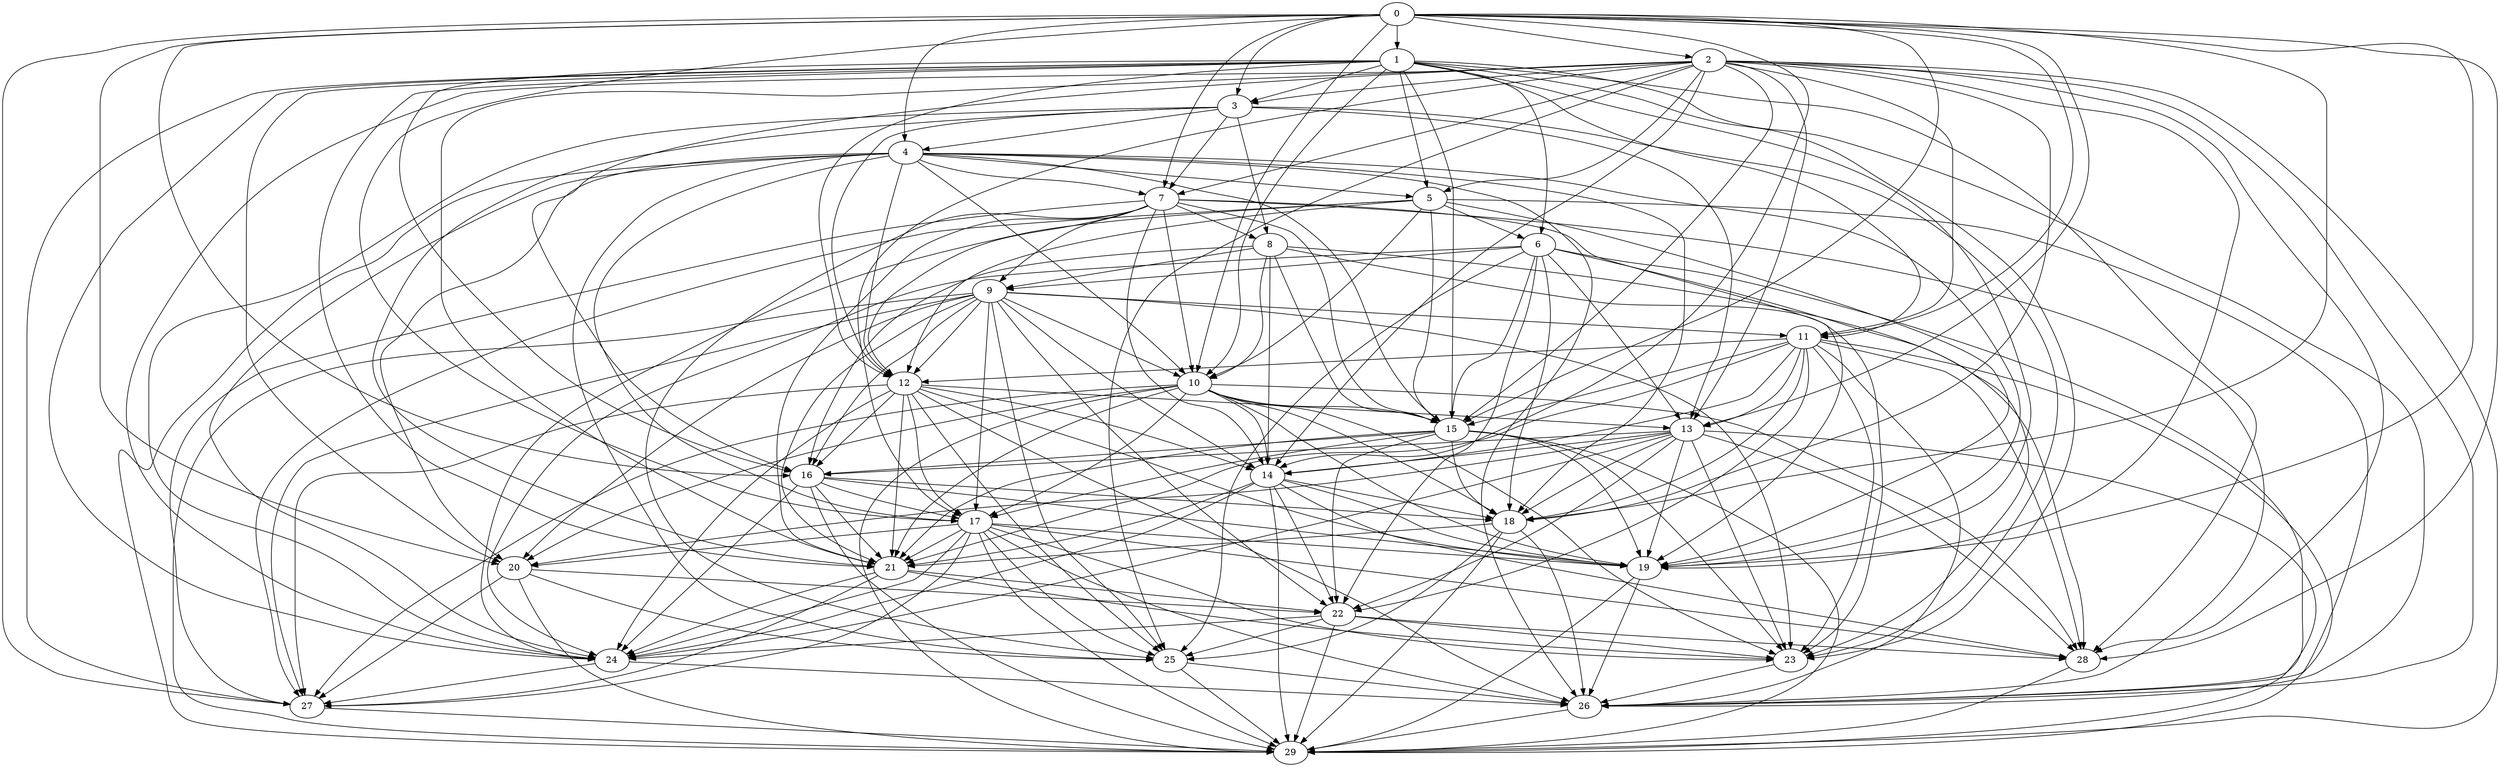 digraph {0 -> 1;
0 -> 2;
0 -> 3;
0 -> 4;
0 -> 7;
0 -> 10;
0 -> 11;
0 -> 13;
0 -> 14;
0 -> 15;
0 -> 16;
0 -> 17;
0 -> 18;
0 -> 19;
0 -> 20;
0 -> 27;
0 -> 28;
1 -> 3;
1 -> 5;
1 -> 6;
1 -> 10;
1 -> 11;
1 -> 12;
1 -> 15;
1 -> 16;
1 -> 19;
1 -> 20;
1 -> 21;
1 -> 23;
1 -> 24;
1 -> 26;
1 -> 27;
1 -> 28;
2 -> 3;
2 -> 5;
2 -> 7;
2 -> 11;
2 -> 13;
2 -> 14;
2 -> 15;
2 -> 16;
2 -> 17;
2 -> 18;
2 -> 19;
2 -> 21;
2 -> 24;
2 -> 25;
2 -> 26;
2 -> 28;
2 -> 29;
3 -> 4;
3 -> 7;
3 -> 8;
3 -> 12;
3 -> 13;
3 -> 21;
3 -> 23;
3 -> 24;
4 -> 5;
4 -> 7;
4 -> 10;
4 -> 12;
4 -> 15;
4 -> 17;
4 -> 18;
4 -> 19;
4 -> 20;
4 -> 24;
4 -> 25;
4 -> 26;
4 -> 29;
5 -> 6;
5 -> 10;
5 -> 12;
5 -> 15;
5 -> 19;
5 -> 24;
5 -> 26;
5 -> 27;
6 -> 9;
6 -> 13;
6 -> 15;
6 -> 18;
6 -> 22;
6 -> 23;
6 -> 24;
6 -> 25;
6 -> 26;
7 -> 8;
7 -> 9;
7 -> 10;
7 -> 12;
7 -> 14;
7 -> 15;
7 -> 19;
7 -> 21;
7 -> 25;
7 -> 26;
7 -> 27;
8 -> 9;
8 -> 10;
8 -> 14;
8 -> 15;
8 -> 16;
8 -> 23;
8 -> 28;
9 -> 10;
9 -> 11;
9 -> 12;
9 -> 14;
9 -> 16;
9 -> 17;
9 -> 20;
9 -> 21;
9 -> 22;
9 -> 23;
9 -> 25;
9 -> 27;
9 -> 29;
10 -> 14;
10 -> 15;
10 -> 17;
10 -> 18;
10 -> 19;
10 -> 20;
10 -> 21;
10 -> 23;
10 -> 27;
10 -> 28;
10 -> 29;
11 -> 12;
11 -> 13;
11 -> 14;
11 -> 15;
11 -> 18;
11 -> 21;
11 -> 22;
11 -> 23;
11 -> 26;
11 -> 28;
11 -> 29;
12 -> 13;
12 -> 14;
12 -> 16;
12 -> 17;
12 -> 19;
12 -> 21;
12 -> 24;
12 -> 25;
12 -> 26;
12 -> 27;
13 -> 14;
13 -> 16;
13 -> 18;
13 -> 19;
13 -> 20;
13 -> 22;
13 -> 23;
13 -> 24;
13 -> 28;
13 -> 29;
14 -> 18;
14 -> 19;
14 -> 21;
14 -> 22;
14 -> 24;
14 -> 28;
14 -> 29;
15 -> 16;
15 -> 17;
15 -> 18;
15 -> 19;
15 -> 21;
15 -> 22;
15 -> 23;
15 -> 29;
16 -> 17;
16 -> 18;
16 -> 19;
16 -> 21;
16 -> 24;
16 -> 29;
17 -> 19;
17 -> 20;
17 -> 21;
17 -> 23;
17 -> 24;
17 -> 25;
17 -> 26;
17 -> 27;
17 -> 28;
17 -> 29;
18 -> 21;
18 -> 25;
18 -> 26;
18 -> 29;
19 -> 26;
19 -> 29;
20 -> 22;
20 -> 25;
20 -> 27;
20 -> 29;
21 -> 22;
21 -> 23;
21 -> 24;
21 -> 27;
22 -> 23;
22 -> 24;
22 -> 25;
22 -> 28;
22 -> 29;
23 -> 26;
24 -> 26;
24 -> 27;
25 -> 26;
25 -> 29;
26 -> 29;
27 -> 29;
28 -> 29;
29;
}